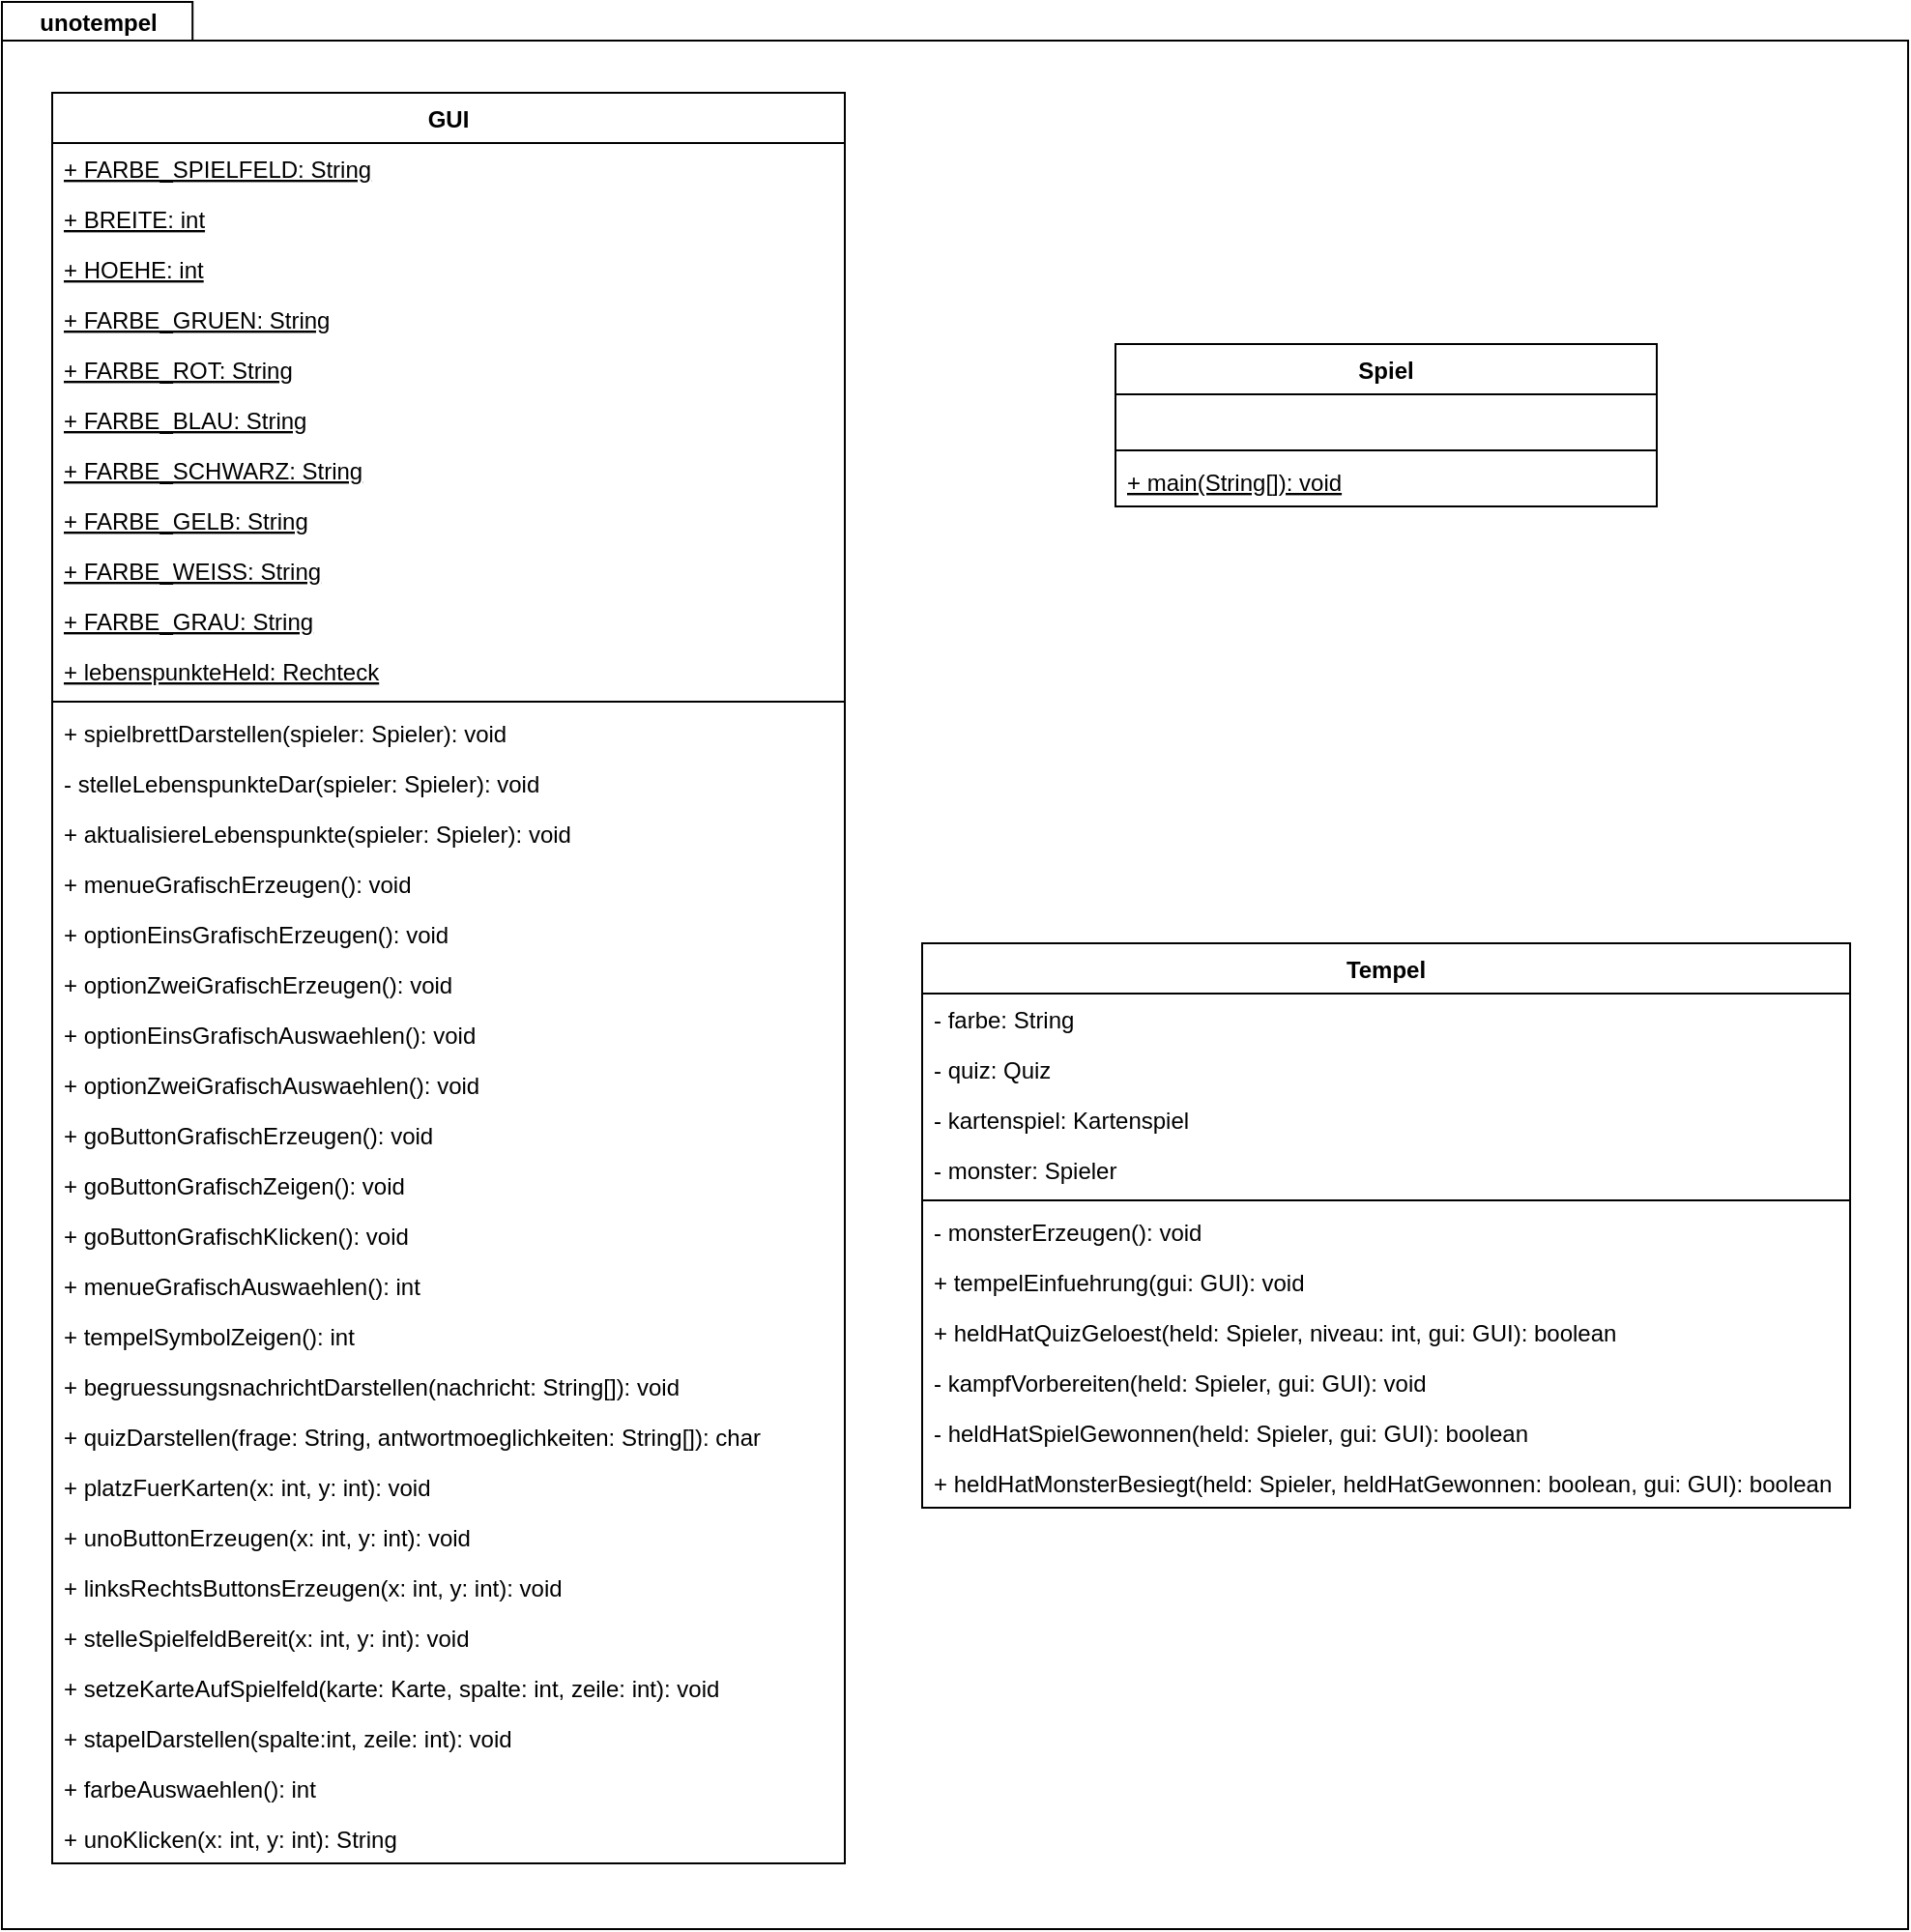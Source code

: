 <mxfile version="16.5.1" type="device"><diagram id="C5RBs43oDa-KdzZeNtuy" name="Page-1"><mxGraphModel dx="2744" dy="2508" grid="1" gridSize="10" guides="1" tooltips="1" connect="1" arrows="1" fold="1" page="1" pageScale="1" pageWidth="827" pageHeight="1169" math="0" shadow="0"><root><mxCell id="WIyWlLk6GJQsqaUBKTNV-0"/><mxCell id="WIyWlLk6GJQsqaUBKTNV-1" parent="WIyWlLk6GJQsqaUBKTNV-0"/><mxCell id="003UNInyPQ_uGT7kz2qh-168" value="" style="shape=folder;fontStyle=1;spacingTop=10;tabWidth=40;tabHeight=20;tabPosition=left;html=1;" parent="WIyWlLk6GJQsqaUBKTNV-1" vertex="1"><mxGeometry x="-756" y="-1117" width="986" height="997" as="geometry"/></mxCell><mxCell id="003UNInyPQ_uGT7kz2qh-173" value="unotempel" style="text;align=center;fontStyle=1;verticalAlign=middle;spacingLeft=3;spacingRight=3;strokeColor=none;rotatable=0;points=[[0,0.5],[1,0.5]];portConstraint=eastwest;" parent="WIyWlLk6GJQsqaUBKTNV-1" vertex="1"><mxGeometry x="-746" y="-1117" width="80" height="20" as="geometry"/></mxCell><mxCell id="rB27fXDd882k_A2HwuaB-0" value="GUI" style="swimlane;fontStyle=1;align=center;verticalAlign=top;childLayout=stackLayout;horizontal=1;startSize=26;horizontalStack=0;resizeParent=1;resizeLast=0;collapsible=1;marginBottom=0;rounded=0;shadow=0;strokeWidth=1;" parent="WIyWlLk6GJQsqaUBKTNV-1" vertex="1"><mxGeometry x="-730" y="-1070" width="410" height="916" as="geometry"><mxRectangle x="130" y="380" width="160" height="26" as="alternateBounds"/></mxGeometry></mxCell><mxCell id="rB27fXDd882k_A2HwuaB-1" value="+ FARBE_SPIELFELD: String" style="text;align=left;verticalAlign=top;spacingLeft=4;spacingRight=4;overflow=hidden;rotatable=0;points=[[0,0.5],[1,0.5]];portConstraint=eastwest;rounded=0;shadow=0;html=0;fontStyle=4" parent="rB27fXDd882k_A2HwuaB-0" vertex="1"><mxGeometry y="26" width="410" height="26" as="geometry"/></mxCell><mxCell id="rB27fXDd882k_A2HwuaB-2" value="+ BREITE: int" style="text;align=left;verticalAlign=top;spacingLeft=4;spacingRight=4;overflow=hidden;rotatable=0;points=[[0,0.5],[1,0.5]];portConstraint=eastwest;rounded=0;shadow=0;html=0;fontStyle=4" parent="rB27fXDd882k_A2HwuaB-0" vertex="1"><mxGeometry y="52" width="410" height="26" as="geometry"/></mxCell><mxCell id="rB27fXDd882k_A2HwuaB-3" value="+ HOEHE: int" style="text;align=left;verticalAlign=top;spacingLeft=4;spacingRight=4;overflow=hidden;rotatable=0;points=[[0,0.5],[1,0.5]];portConstraint=eastwest;rounded=0;shadow=0;html=0;fontStyle=4" parent="rB27fXDd882k_A2HwuaB-0" vertex="1"><mxGeometry y="78" width="410" height="26" as="geometry"/></mxCell><mxCell id="rB27fXDd882k_A2HwuaB-4" value="+ FARBE_GRUEN: String" style="text;align=left;verticalAlign=top;spacingLeft=4;spacingRight=4;overflow=hidden;rotatable=0;points=[[0,0.5],[1,0.5]];portConstraint=eastwest;rounded=0;shadow=0;html=0;fontStyle=4" parent="rB27fXDd882k_A2HwuaB-0" vertex="1"><mxGeometry y="104" width="410" height="26" as="geometry"/></mxCell><mxCell id="rB27fXDd882k_A2HwuaB-5" value="+ FARBE_ROT: String" style="text;align=left;verticalAlign=top;spacingLeft=4;spacingRight=4;overflow=hidden;rotatable=0;points=[[0,0.5],[1,0.5]];portConstraint=eastwest;rounded=0;shadow=0;html=0;fontStyle=4" parent="rB27fXDd882k_A2HwuaB-0" vertex="1"><mxGeometry y="130" width="410" height="26" as="geometry"/></mxCell><mxCell id="rB27fXDd882k_A2HwuaB-6" value="+ FARBE_BLAU: String" style="text;align=left;verticalAlign=top;spacingLeft=4;spacingRight=4;overflow=hidden;rotatable=0;points=[[0,0.5],[1,0.5]];portConstraint=eastwest;rounded=0;shadow=0;html=0;fontStyle=4" parent="rB27fXDd882k_A2HwuaB-0" vertex="1"><mxGeometry y="156" width="410" height="26" as="geometry"/></mxCell><mxCell id="rB27fXDd882k_A2HwuaB-7" value="+ FARBE_SCHWARZ: String" style="text;align=left;verticalAlign=top;spacingLeft=4;spacingRight=4;overflow=hidden;rotatable=0;points=[[0,0.5],[1,0.5]];portConstraint=eastwest;rounded=0;shadow=0;html=0;fontStyle=4" parent="rB27fXDd882k_A2HwuaB-0" vertex="1"><mxGeometry y="182" width="410" height="26" as="geometry"/></mxCell><mxCell id="rB27fXDd882k_A2HwuaB-8" value="+ FARBE_GELB: String" style="text;align=left;verticalAlign=top;spacingLeft=4;spacingRight=4;overflow=hidden;rotatable=0;points=[[0,0.5],[1,0.5]];portConstraint=eastwest;rounded=0;shadow=0;html=0;fontStyle=4" parent="rB27fXDd882k_A2HwuaB-0" vertex="1"><mxGeometry y="208" width="410" height="26" as="geometry"/></mxCell><mxCell id="rB27fXDd882k_A2HwuaB-9" value="+ FARBE_WEISS: String" style="text;align=left;verticalAlign=top;spacingLeft=4;spacingRight=4;overflow=hidden;rotatable=0;points=[[0,0.5],[1,0.5]];portConstraint=eastwest;rounded=0;shadow=0;html=0;fontStyle=4" parent="rB27fXDd882k_A2HwuaB-0" vertex="1"><mxGeometry y="234" width="410" height="26" as="geometry"/></mxCell><mxCell id="rB27fXDd882k_A2HwuaB-10" value="+ FARBE_GRAU: String" style="text;align=left;verticalAlign=top;spacingLeft=4;spacingRight=4;overflow=hidden;rotatable=0;points=[[0,0.5],[1,0.5]];portConstraint=eastwest;rounded=0;shadow=0;html=0;fontStyle=4" parent="rB27fXDd882k_A2HwuaB-0" vertex="1"><mxGeometry y="260" width="410" height="26" as="geometry"/></mxCell><mxCell id="rB27fXDd882k_A2HwuaB-11" value="+ lebenspunkteHeld: Rechteck" style="text;align=left;verticalAlign=top;spacingLeft=4;spacingRight=4;overflow=hidden;rotatable=0;points=[[0,0.5],[1,0.5]];portConstraint=eastwest;rounded=0;shadow=0;html=0;fontStyle=4" parent="rB27fXDd882k_A2HwuaB-0" vertex="1"><mxGeometry y="286" width="410" height="26" as="geometry"/></mxCell><mxCell id="rB27fXDd882k_A2HwuaB-12" value="" style="line;html=1;strokeWidth=1;align=left;verticalAlign=middle;spacingTop=-1;spacingLeft=3;spacingRight=3;rotatable=0;labelPosition=right;points=[];portConstraint=eastwest;" parent="rB27fXDd882k_A2HwuaB-0" vertex="1"><mxGeometry y="312" width="410" height="6" as="geometry"/></mxCell><mxCell id="rB27fXDd882k_A2HwuaB-13" value="+ spielbrettDarstellen(spieler: Spieler): void" style="text;align=left;verticalAlign=top;spacingLeft=4;spacingRight=4;overflow=hidden;rotatable=0;points=[[0,0.5],[1,0.5]];portConstraint=eastwest;rounded=0;shadow=0;html=0;" parent="rB27fXDd882k_A2HwuaB-0" vertex="1"><mxGeometry y="318" width="410" height="26" as="geometry"/></mxCell><mxCell id="rB27fXDd882k_A2HwuaB-14" value="- stelleLebenspunkteDar(spieler: Spieler): void" style="text;align=left;verticalAlign=top;spacingLeft=4;spacingRight=4;overflow=hidden;rotatable=0;points=[[0,0.5],[1,0.5]];portConstraint=eastwest;rounded=0;shadow=0;html=0;" parent="rB27fXDd882k_A2HwuaB-0" vertex="1"><mxGeometry y="344" width="410" height="26" as="geometry"/></mxCell><mxCell id="rB27fXDd882k_A2HwuaB-15" value="+ aktualisiereLebenspunkte(spieler: Spieler): void" style="text;align=left;verticalAlign=top;spacingLeft=4;spacingRight=4;overflow=hidden;rotatable=0;points=[[0,0.5],[1,0.5]];portConstraint=eastwest;rounded=0;shadow=0;html=0;" parent="rB27fXDd882k_A2HwuaB-0" vertex="1"><mxGeometry y="370" width="410" height="26" as="geometry"/></mxCell><mxCell id="rB27fXDd882k_A2HwuaB-16" value="+ menueGrafischErzeugen(): void" style="text;align=left;verticalAlign=top;spacingLeft=4;spacingRight=4;overflow=hidden;rotatable=0;points=[[0,0.5],[1,0.5]];portConstraint=eastwest;rounded=0;shadow=0;html=0;" parent="rB27fXDd882k_A2HwuaB-0" vertex="1"><mxGeometry y="396" width="410" height="26" as="geometry"/></mxCell><mxCell id="rB27fXDd882k_A2HwuaB-17" value="+ optionEinsGrafischErzeugen(): void" style="text;align=left;verticalAlign=top;spacingLeft=4;spacingRight=4;overflow=hidden;rotatable=0;points=[[0,0.5],[1,0.5]];portConstraint=eastwest;rounded=0;shadow=0;html=0;" parent="rB27fXDd882k_A2HwuaB-0" vertex="1"><mxGeometry y="422" width="410" height="26" as="geometry"/></mxCell><mxCell id="rB27fXDd882k_A2HwuaB-18" value="+ optionZweiGrafischErzeugen(): void" style="text;align=left;verticalAlign=top;spacingLeft=4;spacingRight=4;overflow=hidden;rotatable=0;points=[[0,0.5],[1,0.5]];portConstraint=eastwest;rounded=0;shadow=0;html=0;" parent="rB27fXDd882k_A2HwuaB-0" vertex="1"><mxGeometry y="448" width="410" height="26" as="geometry"/></mxCell><mxCell id="rB27fXDd882k_A2HwuaB-19" value="+ optionEinsGrafischAuswaehlen(): void" style="text;align=left;verticalAlign=top;spacingLeft=4;spacingRight=4;overflow=hidden;rotatable=0;points=[[0,0.5],[1,0.5]];portConstraint=eastwest;rounded=0;shadow=0;html=0;" parent="rB27fXDd882k_A2HwuaB-0" vertex="1"><mxGeometry y="474" width="410" height="26" as="geometry"/></mxCell><mxCell id="rB27fXDd882k_A2HwuaB-20" value="+ optionZweiGrafischAuswaehlen(): void" style="text;align=left;verticalAlign=top;spacingLeft=4;spacingRight=4;overflow=hidden;rotatable=0;points=[[0,0.5],[1,0.5]];portConstraint=eastwest;rounded=0;shadow=0;html=0;" parent="rB27fXDd882k_A2HwuaB-0" vertex="1"><mxGeometry y="500" width="410" height="26" as="geometry"/></mxCell><mxCell id="rB27fXDd882k_A2HwuaB-21" value="+ goButtonGrafischErzeugen(): void" style="text;align=left;verticalAlign=top;spacingLeft=4;spacingRight=4;overflow=hidden;rotatable=0;points=[[0,0.5],[1,0.5]];portConstraint=eastwest;rounded=0;shadow=0;html=0;" parent="rB27fXDd882k_A2HwuaB-0" vertex="1"><mxGeometry y="526" width="410" height="26" as="geometry"/></mxCell><mxCell id="rB27fXDd882k_A2HwuaB-22" value="+ goButtonGrafischZeigen(): void" style="text;align=left;verticalAlign=top;spacingLeft=4;spacingRight=4;overflow=hidden;rotatable=0;points=[[0,0.5],[1,0.5]];portConstraint=eastwest;rounded=0;shadow=0;html=0;" parent="rB27fXDd882k_A2HwuaB-0" vertex="1"><mxGeometry y="552" width="410" height="26" as="geometry"/></mxCell><mxCell id="rB27fXDd882k_A2HwuaB-23" value="+ goButtonGrafischKlicken(): void" style="text;align=left;verticalAlign=top;spacingLeft=4;spacingRight=4;overflow=hidden;rotatable=0;points=[[0,0.5],[1,0.5]];portConstraint=eastwest;rounded=0;shadow=0;html=0;" parent="rB27fXDd882k_A2HwuaB-0" vertex="1"><mxGeometry y="578" width="410" height="26" as="geometry"/></mxCell><mxCell id="rB27fXDd882k_A2HwuaB-24" value="+ menueGrafischAuswaehlen(): int" style="text;align=left;verticalAlign=top;spacingLeft=4;spacingRight=4;overflow=hidden;rotatable=0;points=[[0,0.5],[1,0.5]];portConstraint=eastwest;rounded=0;shadow=0;html=0;" parent="rB27fXDd882k_A2HwuaB-0" vertex="1"><mxGeometry y="604" width="410" height="26" as="geometry"/></mxCell><mxCell id="rB27fXDd882k_A2HwuaB-25" value="+ tempelSymbolZeigen(): int" style="text;align=left;verticalAlign=top;spacingLeft=4;spacingRight=4;overflow=hidden;rotatable=0;points=[[0,0.5],[1,0.5]];portConstraint=eastwest;rounded=0;shadow=0;html=0;" parent="rB27fXDd882k_A2HwuaB-0" vertex="1"><mxGeometry y="630" width="410" height="26" as="geometry"/></mxCell><mxCell id="rB27fXDd882k_A2HwuaB-26" value="+ begruessungsnachrichtDarstellen(nachricht: String[]): void" style="text;align=left;verticalAlign=top;spacingLeft=4;spacingRight=4;overflow=hidden;rotatable=0;points=[[0,0.5],[1,0.5]];portConstraint=eastwest;rounded=0;shadow=0;html=0;" parent="rB27fXDd882k_A2HwuaB-0" vertex="1"><mxGeometry y="656" width="410" height="26" as="geometry"/></mxCell><mxCell id="rB27fXDd882k_A2HwuaB-27" value="+ quizDarstellen(frage: String, antwortmoeglichkeiten: String[]): char" style="text;align=left;verticalAlign=top;spacingLeft=4;spacingRight=4;overflow=hidden;rotatable=0;points=[[0,0.5],[1,0.5]];portConstraint=eastwest;rounded=0;shadow=0;html=0;" parent="rB27fXDd882k_A2HwuaB-0" vertex="1"><mxGeometry y="682" width="410" height="26" as="geometry"/></mxCell><mxCell id="rB27fXDd882k_A2HwuaB-28" value="+ platzFuerKarten(x: int, y: int): void" style="text;align=left;verticalAlign=top;spacingLeft=4;spacingRight=4;overflow=hidden;rotatable=0;points=[[0,0.5],[1,0.5]];portConstraint=eastwest;rounded=0;shadow=0;html=0;" parent="rB27fXDd882k_A2HwuaB-0" vertex="1"><mxGeometry y="708" width="410" height="26" as="geometry"/></mxCell><mxCell id="rB27fXDd882k_A2HwuaB-29" value="+ unoButtonErzeugen(x: int, y: int): void" style="text;align=left;verticalAlign=top;spacingLeft=4;spacingRight=4;overflow=hidden;rotatable=0;points=[[0,0.5],[1,0.5]];portConstraint=eastwest;rounded=0;shadow=0;html=0;" parent="rB27fXDd882k_A2HwuaB-0" vertex="1"><mxGeometry y="734" width="410" height="26" as="geometry"/></mxCell><mxCell id="rB27fXDd882k_A2HwuaB-30" value="+ linksRechtsButtonsErzeugen(x: int, y: int): void" style="text;align=left;verticalAlign=top;spacingLeft=4;spacingRight=4;overflow=hidden;rotatable=0;points=[[0,0.5],[1,0.5]];portConstraint=eastwest;rounded=0;shadow=0;html=0;" parent="rB27fXDd882k_A2HwuaB-0" vertex="1"><mxGeometry y="760" width="410" height="26" as="geometry"/></mxCell><mxCell id="rB27fXDd882k_A2HwuaB-31" value="+ stelleSpielfeldBereit(x: int, y: int): void" style="text;align=left;verticalAlign=top;spacingLeft=4;spacingRight=4;overflow=hidden;rotatable=0;points=[[0,0.5],[1,0.5]];portConstraint=eastwest;rounded=0;shadow=0;html=0;" parent="rB27fXDd882k_A2HwuaB-0" vertex="1"><mxGeometry y="786" width="410" height="26" as="geometry"/></mxCell><mxCell id="rB27fXDd882k_A2HwuaB-32" value="+ setzeKarteAufSpielfeld(karte: Karte, spalte: int, zeile: int): void" style="text;align=left;verticalAlign=top;spacingLeft=4;spacingRight=4;overflow=hidden;rotatable=0;points=[[0,0.5],[1,0.5]];portConstraint=eastwest;rounded=0;shadow=0;html=0;" parent="rB27fXDd882k_A2HwuaB-0" vertex="1"><mxGeometry y="812" width="410" height="26" as="geometry"/></mxCell><mxCell id="7qFFr5cV3EoYOmt2Cpi4-0" value="+ stapelDarstellen(spalte:int, zeile: int): void" style="text;align=left;verticalAlign=top;spacingLeft=4;spacingRight=4;overflow=hidden;rotatable=0;points=[[0,0.5],[1,0.5]];portConstraint=eastwest;rounded=0;shadow=0;html=0;" parent="rB27fXDd882k_A2HwuaB-0" vertex="1"><mxGeometry y="838" width="410" height="26" as="geometry"/></mxCell><mxCell id="rB27fXDd882k_A2HwuaB-33" value="+ farbeAuswaehlen(): int" style="text;align=left;verticalAlign=top;spacingLeft=4;spacingRight=4;overflow=hidden;rotatable=0;points=[[0,0.5],[1,0.5]];portConstraint=eastwest;rounded=0;shadow=0;html=0;" parent="rB27fXDd882k_A2HwuaB-0" vertex="1"><mxGeometry y="864" width="410" height="26" as="geometry"/></mxCell><mxCell id="rB27fXDd882k_A2HwuaB-34" value="+ unoKlicken(x: int, y: int): String" style="text;align=left;verticalAlign=top;spacingLeft=4;spacingRight=4;overflow=hidden;rotatable=0;points=[[0,0.5],[1,0.5]];portConstraint=eastwest;rounded=0;shadow=0;html=0;" parent="rB27fXDd882k_A2HwuaB-0" vertex="1"><mxGeometry y="890" width="410" height="26" as="geometry"/></mxCell><mxCell id="fTohYEuaDllIU-SfmZAN-222" value="Tempel" style="swimlane;fontStyle=1;align=center;verticalAlign=top;childLayout=stackLayout;horizontal=1;startSize=26;horizontalStack=0;resizeParent=1;resizeLast=0;collapsible=1;marginBottom=0;rounded=0;shadow=0;strokeWidth=1;" vertex="1" parent="WIyWlLk6GJQsqaUBKTNV-1"><mxGeometry x="-280" y="-630" width="480" height="292" as="geometry"><mxRectangle x="130" y="380" width="160" height="26" as="alternateBounds"/></mxGeometry></mxCell><mxCell id="fTohYEuaDllIU-SfmZAN-223" value="- farbe: String" style="text;align=left;verticalAlign=top;spacingLeft=4;spacingRight=4;overflow=hidden;rotatable=0;points=[[0,0.5],[1,0.5]];portConstraint=eastwest;" vertex="1" parent="fTohYEuaDllIU-SfmZAN-222"><mxGeometry y="26" width="480" height="26" as="geometry"/></mxCell><mxCell id="fTohYEuaDllIU-SfmZAN-224" value="- quiz: Quiz" style="text;align=left;verticalAlign=top;spacingLeft=4;spacingRight=4;overflow=hidden;rotatable=0;points=[[0,0.5],[1,0.5]];portConstraint=eastwest;rounded=0;shadow=0;html=0;" vertex="1" parent="fTohYEuaDllIU-SfmZAN-222"><mxGeometry y="52" width="480" height="26" as="geometry"/></mxCell><mxCell id="fTohYEuaDllIU-SfmZAN-225" value="- kartenspiel: Kartenspiel" style="text;align=left;verticalAlign=top;spacingLeft=4;spacingRight=4;overflow=hidden;rotatable=0;points=[[0,0.5],[1,0.5]];portConstraint=eastwest;rounded=0;shadow=0;html=0;" vertex="1" parent="fTohYEuaDllIU-SfmZAN-222"><mxGeometry y="78" width="480" height="26" as="geometry"/></mxCell><mxCell id="fTohYEuaDllIU-SfmZAN-226" value="- monster: Spieler" style="text;align=left;verticalAlign=top;spacingLeft=4;spacingRight=4;overflow=hidden;rotatable=0;points=[[0,0.5],[1,0.5]];portConstraint=eastwest;rounded=0;shadow=0;html=0;" vertex="1" parent="fTohYEuaDllIU-SfmZAN-222"><mxGeometry y="104" width="480" height="26" as="geometry"/></mxCell><mxCell id="fTohYEuaDllIU-SfmZAN-227" value="" style="line;html=1;strokeWidth=1;align=left;verticalAlign=middle;spacingTop=-1;spacingLeft=3;spacingRight=3;rotatable=0;labelPosition=right;points=[];portConstraint=eastwest;" vertex="1" parent="fTohYEuaDllIU-SfmZAN-222"><mxGeometry y="130" width="480" height="6" as="geometry"/></mxCell><mxCell id="fTohYEuaDllIU-SfmZAN-228" value="- monsterErzeugen(): void" style="text;align=left;verticalAlign=top;spacingLeft=4;spacingRight=4;overflow=hidden;rotatable=0;points=[[0,0.5],[1,0.5]];portConstraint=eastwest;rounded=0;shadow=0;html=0;" vertex="1" parent="fTohYEuaDllIU-SfmZAN-222"><mxGeometry y="136" width="480" height="26" as="geometry"/></mxCell><mxCell id="fTohYEuaDllIU-SfmZAN-229" value="+ tempelEinfuehrung(gui: GUI): void" style="text;align=left;verticalAlign=top;spacingLeft=4;spacingRight=4;overflow=hidden;rotatable=0;points=[[0,0.5],[1,0.5]];portConstraint=eastwest;rounded=0;shadow=0;html=0;" vertex="1" parent="fTohYEuaDllIU-SfmZAN-222"><mxGeometry y="162" width="480" height="26" as="geometry"/></mxCell><mxCell id="fTohYEuaDllIU-SfmZAN-230" value="+ heldHatQuizGeloest(held: Spieler, niveau: int, gui: GUI): boolean" style="text;align=left;verticalAlign=top;spacingLeft=4;spacingRight=4;overflow=hidden;rotatable=0;points=[[0,0.5],[1,0.5]];portConstraint=eastwest;rounded=0;shadow=0;html=0;" vertex="1" parent="fTohYEuaDllIU-SfmZAN-222"><mxGeometry y="188" width="480" height="26" as="geometry"/></mxCell><mxCell id="fTohYEuaDllIU-SfmZAN-231" value="- kampfVorbereiten(held: Spieler, gui: GUI): void" style="text;align=left;verticalAlign=top;spacingLeft=4;spacingRight=4;overflow=hidden;rotatable=0;points=[[0,0.5],[1,0.5]];portConstraint=eastwest;rounded=0;shadow=0;html=0;" vertex="1" parent="fTohYEuaDllIU-SfmZAN-222"><mxGeometry y="214" width="480" height="26" as="geometry"/></mxCell><mxCell id="fTohYEuaDllIU-SfmZAN-232" value="- heldHatSpielGewonnen(held: Spieler, gui: GUI): boolean" style="text;align=left;verticalAlign=top;spacingLeft=4;spacingRight=4;overflow=hidden;rotatable=0;points=[[0,0.5],[1,0.5]];portConstraint=eastwest;rounded=0;shadow=0;html=0;" vertex="1" parent="fTohYEuaDllIU-SfmZAN-222"><mxGeometry y="240" width="480" height="26" as="geometry"/></mxCell><mxCell id="fTohYEuaDllIU-SfmZAN-233" value="+ heldHatMonsterBesiegt(held: Spieler, heldHatGewonnen: boolean, gui: GUI): boolean" style="text;align=left;verticalAlign=top;spacingLeft=4;spacingRight=4;overflow=hidden;rotatable=0;points=[[0,0.5],[1,0.5]];portConstraint=eastwest;rounded=0;shadow=0;html=0;" vertex="1" parent="fTohYEuaDllIU-SfmZAN-222"><mxGeometry y="266" width="480" height="26" as="geometry"/></mxCell><mxCell id="fTohYEuaDllIU-SfmZAN-234" value="Spiel" style="swimlane;fontStyle=1;align=center;verticalAlign=top;childLayout=stackLayout;horizontal=1;startSize=26;horizontalStack=0;resizeParent=1;resizeLast=0;collapsible=1;marginBottom=0;rounded=0;shadow=0;strokeWidth=1;" vertex="1" parent="WIyWlLk6GJQsqaUBKTNV-1"><mxGeometry x="-180" y="-940" width="280" height="84" as="geometry"><mxRectangle x="130" y="380" width="160" height="26" as="alternateBounds"/></mxGeometry></mxCell><mxCell id="fTohYEuaDllIU-SfmZAN-235" value="  " style="text;align=left;verticalAlign=top;spacingLeft=4;spacingRight=4;overflow=hidden;rotatable=0;points=[[0,0.5],[1,0.5]];portConstraint=eastwest;rounded=0;shadow=0;html=0;" vertex="1" parent="fTohYEuaDllIU-SfmZAN-234"><mxGeometry y="26" width="280" height="26" as="geometry"/></mxCell><mxCell id="fTohYEuaDllIU-SfmZAN-236" value="" style="line;html=1;strokeWidth=1;align=left;verticalAlign=middle;spacingTop=-1;spacingLeft=3;spacingRight=3;rotatable=0;labelPosition=right;points=[];portConstraint=eastwest;" vertex="1" parent="fTohYEuaDllIU-SfmZAN-234"><mxGeometry y="52" width="280" height="6" as="geometry"/></mxCell><mxCell id="fTohYEuaDllIU-SfmZAN-237" value="+ main(String[]): void" style="text;align=left;verticalAlign=top;spacingLeft=4;spacingRight=4;overflow=hidden;rotatable=0;points=[[0,0.5],[1,0.5]];portConstraint=eastwest;rounded=0;shadow=0;html=0;fontStyle=4" vertex="1" parent="fTohYEuaDllIU-SfmZAN-234"><mxGeometry y="58" width="280" height="26" as="geometry"/></mxCell></root></mxGraphModel></diagram></mxfile>